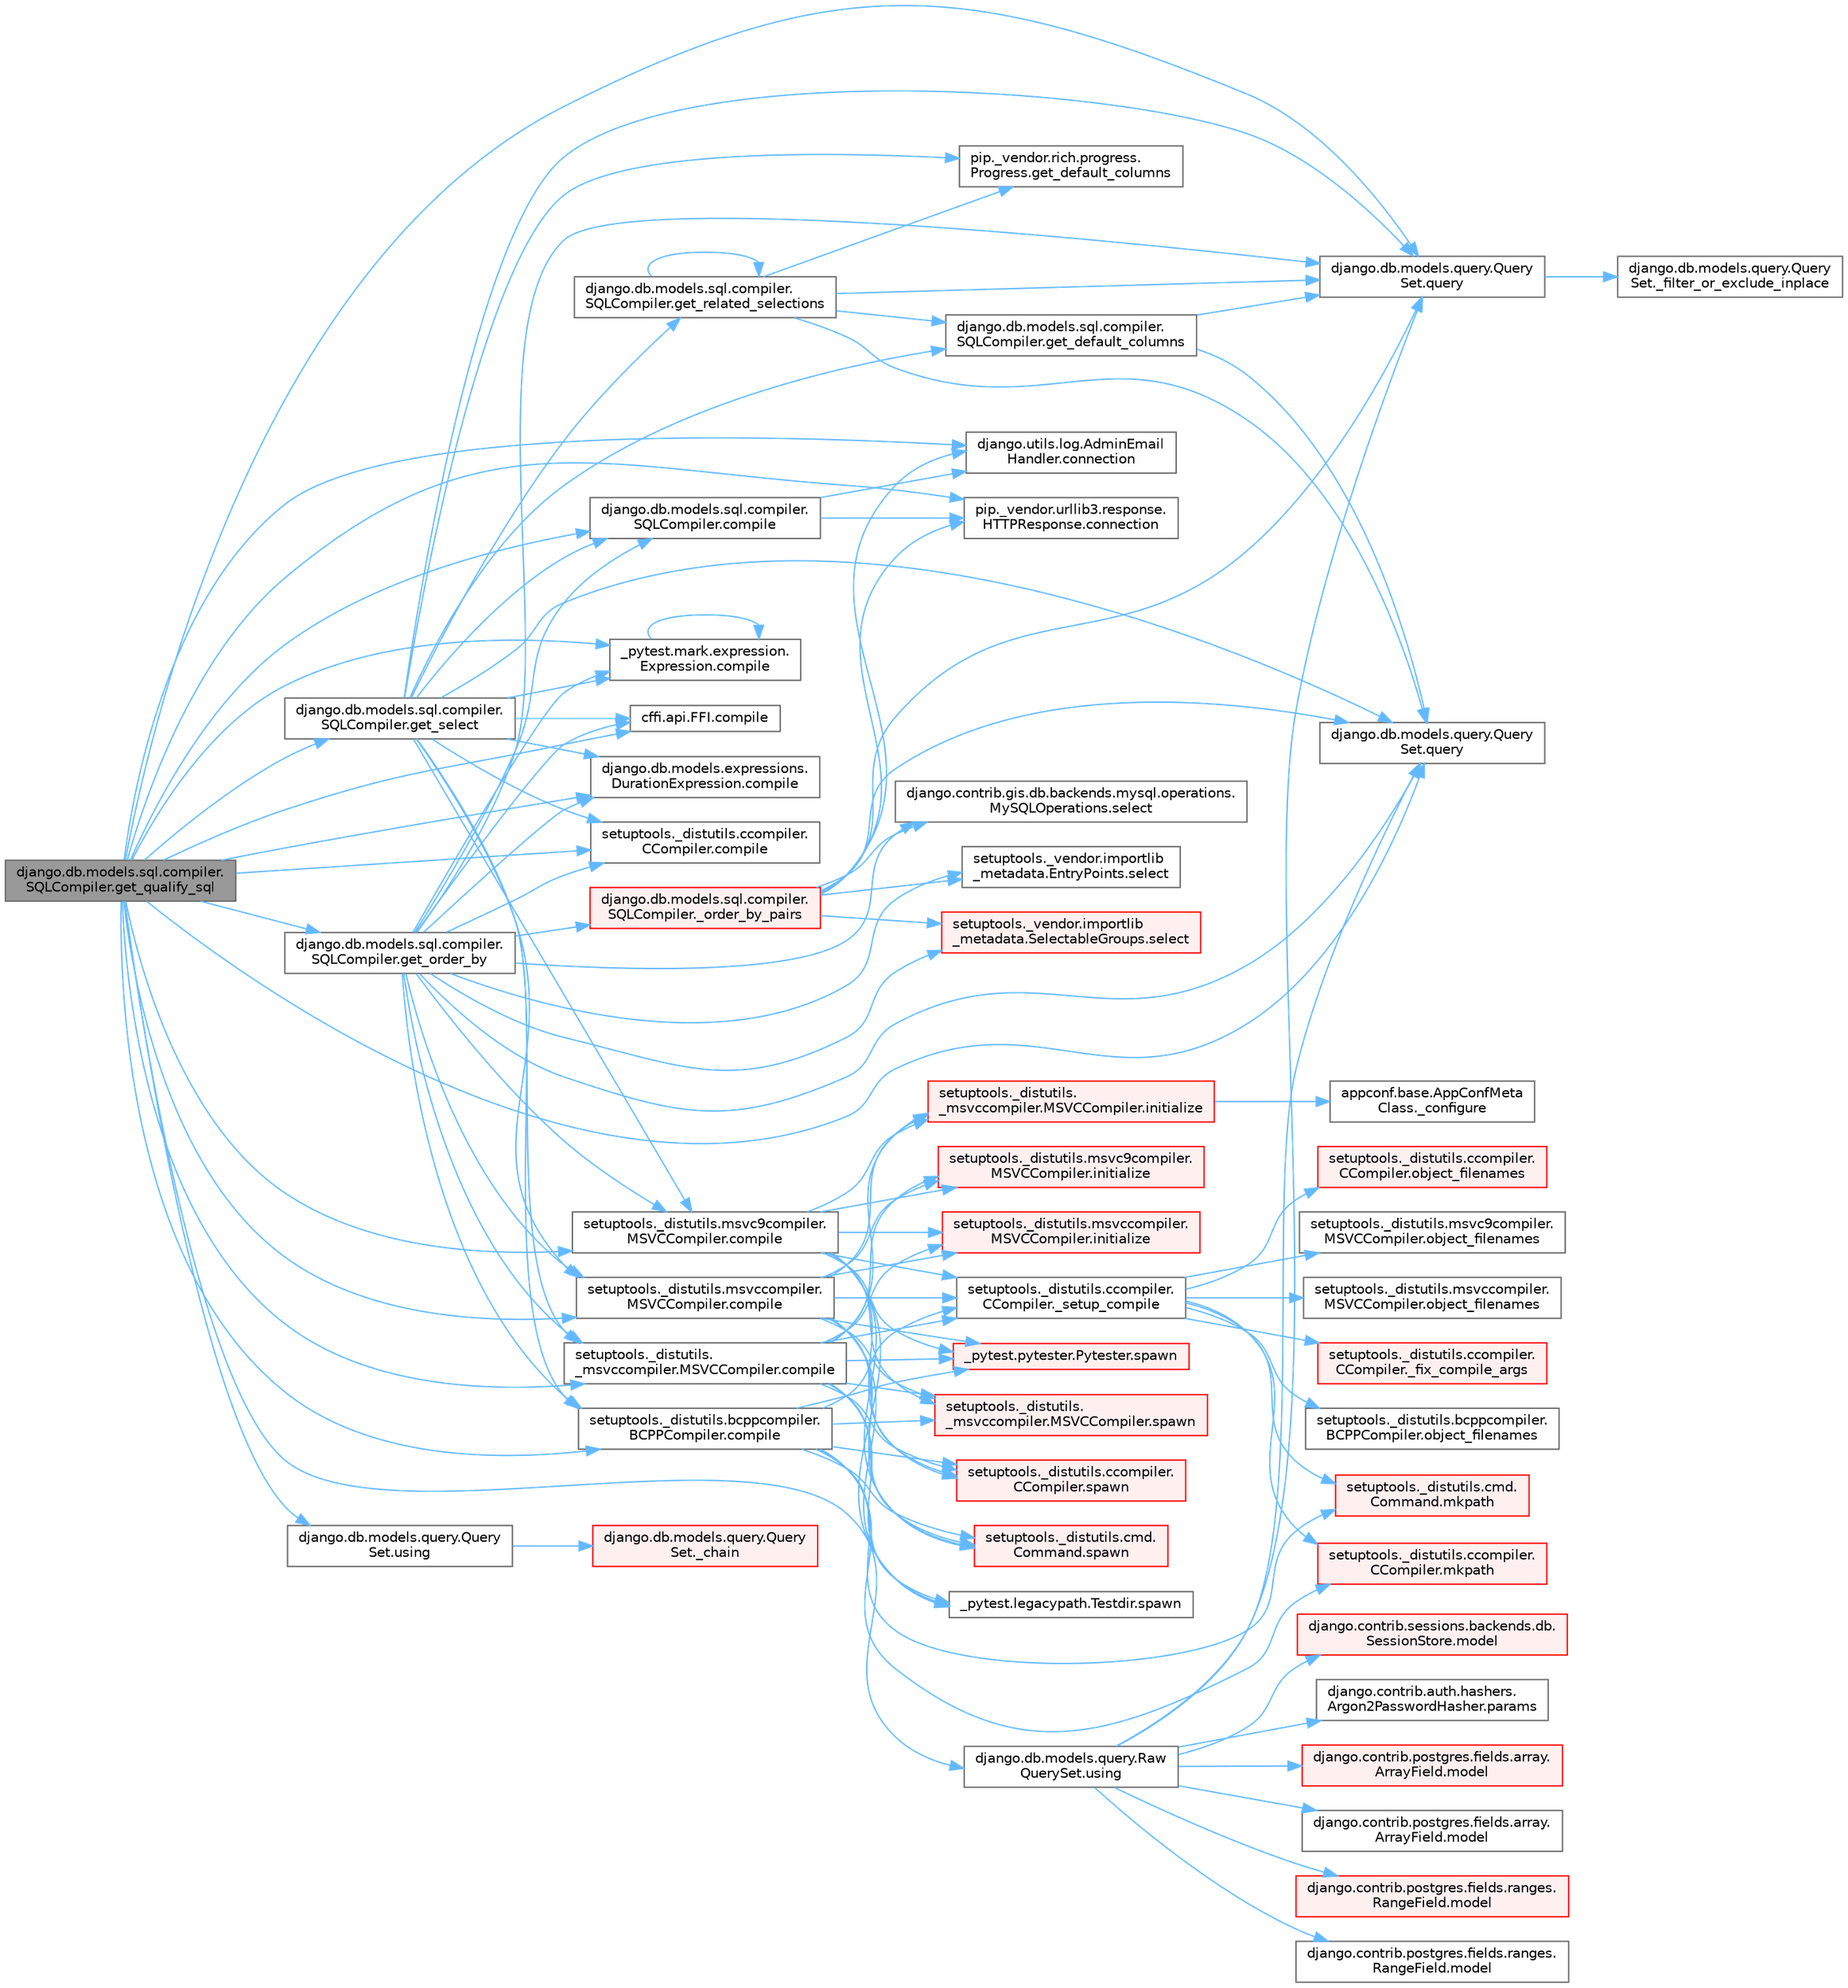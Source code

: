 digraph "django.db.models.sql.compiler.SQLCompiler.get_qualify_sql"
{
 // LATEX_PDF_SIZE
  bgcolor="transparent";
  edge [fontname=Helvetica,fontsize=10,labelfontname=Helvetica,labelfontsize=10];
  node [fontname=Helvetica,fontsize=10,shape=box,height=0.2,width=0.4];
  rankdir="LR";
  Node1 [id="Node000001",label="django.db.models.sql.compiler.\lSQLCompiler.get_qualify_sql",height=0.2,width=0.4,color="gray40", fillcolor="grey60", style="filled", fontcolor="black",tooltip=" "];
  Node1 -> Node2 [id="edge1_Node000001_Node000002",color="steelblue1",style="solid",tooltip=" "];
  Node2 [id="Node000002",label="_pytest.mark.expression.\lExpression.compile",height=0.2,width=0.4,color="grey40", fillcolor="white", style="filled",URL="$class__pytest_1_1mark_1_1expression_1_1_expression.html#a487c179805cbb1d7475c2ca8154c96fa",tooltip=" "];
  Node2 -> Node2 [id="edge2_Node000002_Node000002",color="steelblue1",style="solid",tooltip=" "];
  Node1 -> Node3 [id="edge3_Node000001_Node000003",color="steelblue1",style="solid",tooltip=" "];
  Node3 [id="Node000003",label="cffi.api.FFI.compile",height=0.2,width=0.4,color="grey40", fillcolor="white", style="filled",URL="$classcffi_1_1api_1_1_f_f_i.html#aa299db05eaf9e8845167d09760888799",tooltip=" "];
  Node1 -> Node4 [id="edge4_Node000001_Node000004",color="steelblue1",style="solid",tooltip=" "];
  Node4 [id="Node000004",label="django.db.models.expressions.\lDurationExpression.compile",height=0.2,width=0.4,color="grey40", fillcolor="white", style="filled",URL="$classdjango_1_1db_1_1models_1_1expressions_1_1_duration_expression.html#a47b1a07b0eadb9722fcd50f98312abc9",tooltip=" "];
  Node1 -> Node5 [id="edge5_Node000001_Node000005",color="steelblue1",style="solid",tooltip=" "];
  Node5 [id="Node000005",label="django.db.models.sql.compiler.\lSQLCompiler.compile",height=0.2,width=0.4,color="grey40", fillcolor="white", style="filled",URL="$classdjango_1_1db_1_1models_1_1sql_1_1compiler_1_1_s_q_l_compiler.html#aa04036f15ac7916f9be1c43e8ace807a",tooltip=" "];
  Node5 -> Node6 [id="edge6_Node000005_Node000006",color="steelblue1",style="solid",tooltip=" "];
  Node6 [id="Node000006",label="django.utils.log.AdminEmail\lHandler.connection",height=0.2,width=0.4,color="grey40", fillcolor="white", style="filled",URL="$classdjango_1_1utils_1_1log_1_1_admin_email_handler.html#a545b5f7ec55a857fe1ca7836814a0760",tooltip=" "];
  Node5 -> Node7 [id="edge7_Node000005_Node000007",color="steelblue1",style="solid",tooltip=" "];
  Node7 [id="Node000007",label="pip._vendor.urllib3.response.\lHTTPResponse.connection",height=0.2,width=0.4,color="grey40", fillcolor="white", style="filled",URL="$classpip_1_1__vendor_1_1urllib3_1_1response_1_1_h_t_t_p_response.html#a9002314624685de3bbf9b84bdc87fef8",tooltip=" "];
  Node1 -> Node8 [id="edge8_Node000001_Node000008",color="steelblue1",style="solid",tooltip=" "];
  Node8 [id="Node000008",label="setuptools._distutils.\l_msvccompiler.MSVCCompiler.compile",height=0.2,width=0.4,color="grey40", fillcolor="white", style="filled",URL="$classsetuptools_1_1__distutils_1_1__msvccompiler_1_1_m_s_v_c_compiler.html#a120b859ab4fa415afafa55d41da93d6d",tooltip=" "];
  Node8 -> Node9 [id="edge9_Node000008_Node000009",color="steelblue1",style="solid",tooltip=" "];
  Node9 [id="Node000009",label="setuptools._distutils.ccompiler.\lCCompiler._setup_compile",height=0.2,width=0.4,color="grey40", fillcolor="white", style="filled",URL="$classsetuptools_1_1__distutils_1_1ccompiler_1_1_c_compiler.html#ac4b66c43e3d07440afc7e38b4d1fdf2e",tooltip=" "];
  Node9 -> Node10 [id="edge10_Node000009_Node000010",color="steelblue1",style="solid",tooltip=" "];
  Node10 [id="Node000010",label="setuptools._distutils.ccompiler.\lCCompiler._fix_compile_args",height=0.2,width=0.4,color="red", fillcolor="#FFF0F0", style="filled",URL="$classsetuptools_1_1__distutils_1_1ccompiler_1_1_c_compiler.html#adf6e856960886280bc5b7b6ab98da11e",tooltip=" "];
  Node9 -> Node12 [id="edge11_Node000009_Node000012",color="steelblue1",style="solid",tooltip=" "];
  Node12 [id="Node000012",label="setuptools._distutils.ccompiler.\lCCompiler.mkpath",height=0.2,width=0.4,color="red", fillcolor="#FFF0F0", style="filled",URL="$classsetuptools_1_1__distutils_1_1ccompiler_1_1_c_compiler.html#a84a377626d580d0a9c7af626de535910",tooltip=" "];
  Node9 -> Node15 [id="edge12_Node000009_Node000015",color="steelblue1",style="solid",tooltip=" "];
  Node15 [id="Node000015",label="setuptools._distutils.cmd.\lCommand.mkpath",height=0.2,width=0.4,color="red", fillcolor="#FFF0F0", style="filled",URL="$classsetuptools_1_1__distutils_1_1cmd_1_1_command.html#ac5192d4d0c02e64755ea4a522d48c4ab",tooltip=" "];
  Node9 -> Node16 [id="edge13_Node000009_Node000016",color="steelblue1",style="solid",tooltip=" "];
  Node16 [id="Node000016",label="setuptools._distutils.bcppcompiler.\lBCPPCompiler.object_filenames",height=0.2,width=0.4,color="grey40", fillcolor="white", style="filled",URL="$classsetuptools_1_1__distutils_1_1bcppcompiler_1_1_b_c_p_p_compiler.html#ac747bc57c726c811b4fb1ccc28c61f01",tooltip=" "];
  Node9 -> Node17 [id="edge14_Node000009_Node000017",color="steelblue1",style="solid",tooltip=" "];
  Node17 [id="Node000017",label="setuptools._distutils.ccompiler.\lCCompiler.object_filenames",height=0.2,width=0.4,color="red", fillcolor="#FFF0F0", style="filled",URL="$classsetuptools_1_1__distutils_1_1ccompiler_1_1_c_compiler.html#ab827c9ddfe9c9f62a450b86dd8aaa1b1",tooltip=" "];
  Node9 -> Node24 [id="edge15_Node000009_Node000024",color="steelblue1",style="solid",tooltip=" "];
  Node24 [id="Node000024",label="setuptools._distutils.msvc9compiler.\lMSVCCompiler.object_filenames",height=0.2,width=0.4,color="grey40", fillcolor="white", style="filled",URL="$classsetuptools_1_1__distutils_1_1msvc9compiler_1_1_m_s_v_c_compiler.html#a39cc5c2c89a083409fd8493ccc8ec93f",tooltip=" "];
  Node9 -> Node25 [id="edge16_Node000009_Node000025",color="steelblue1",style="solid",tooltip=" "];
  Node25 [id="Node000025",label="setuptools._distutils.msvccompiler.\lMSVCCompiler.object_filenames",height=0.2,width=0.4,color="grey40", fillcolor="white", style="filled",URL="$classsetuptools_1_1__distutils_1_1msvccompiler_1_1_m_s_v_c_compiler.html#a0a24fd7f09e7c261d131d65e4f8462d4",tooltip=" "];
  Node8 -> Node26 [id="edge17_Node000008_Node000026",color="steelblue1",style="solid",tooltip=" "];
  Node26 [id="Node000026",label="setuptools._distutils.\l_msvccompiler.MSVCCompiler.initialize",height=0.2,width=0.4,color="red", fillcolor="#FFF0F0", style="filled",URL="$classsetuptools_1_1__distutils_1_1__msvccompiler_1_1_m_s_v_c_compiler.html#a43401b9cd5fe5aa3b85704cff01fda01",tooltip=" "];
  Node26 -> Node27 [id="edge18_Node000026_Node000027",color="steelblue1",style="solid",tooltip=" "];
  Node27 [id="Node000027",label="appconf.base.AppConfMeta\lClass._configure",height=0.2,width=0.4,color="grey40", fillcolor="white", style="filled",URL="$classappconf_1_1base_1_1_app_conf_meta_class.html#a0723fc70358e3656b91784ee70ed33ab",tooltip=" "];
  Node8 -> Node33 [id="edge19_Node000008_Node000033",color="steelblue1",style="solid",tooltip=" "];
  Node33 [id="Node000033",label="setuptools._distutils.msvc9compiler.\lMSVCCompiler.initialize",height=0.2,width=0.4,color="red", fillcolor="#FFF0F0", style="filled",URL="$classsetuptools_1_1__distutils_1_1msvc9compiler_1_1_m_s_v_c_compiler.html#a94f057de1dc9158080035d0acd89412f",tooltip=" "];
  Node8 -> Node36 [id="edge20_Node000008_Node000036",color="steelblue1",style="solid",tooltip=" "];
  Node36 [id="Node000036",label="setuptools._distutils.msvccompiler.\lMSVCCompiler.initialize",height=0.2,width=0.4,color="red", fillcolor="#FFF0F0", style="filled",URL="$classsetuptools_1_1__distutils_1_1msvccompiler_1_1_m_s_v_c_compiler.html#a622c75ec314a3e866578248e9bfcef28",tooltip=" "];
  Node8 -> Node37 [id="edge21_Node000008_Node000037",color="steelblue1",style="solid",tooltip=" "];
  Node37 [id="Node000037",label="_pytest.legacypath.Testdir.spawn",height=0.2,width=0.4,color="grey40", fillcolor="white", style="filled",URL="$class__pytest_1_1legacypath_1_1_testdir.html#a7b90d7cbf3ce3f79ac2880b56ffe3c9c",tooltip=" "];
  Node8 -> Node38 [id="edge22_Node000008_Node000038",color="steelblue1",style="solid",tooltip=" "];
  Node38 [id="Node000038",label="_pytest.pytester.Pytester.spawn",height=0.2,width=0.4,color="red", fillcolor="#FFF0F0", style="filled",URL="$class__pytest_1_1pytester_1_1_pytester.html#abebb7155ff193e7514ef38b8569e6b58",tooltip=" "];
  Node8 -> Node2657 [id="edge23_Node000008_Node002657",color="steelblue1",style="solid",tooltip=" "];
  Node2657 [id="Node002657",label="setuptools._distutils.\l_msvccompiler.MSVCCompiler.spawn",height=0.2,width=0.4,color="red", fillcolor="#FFF0F0", style="filled",URL="$classsetuptools_1_1__distutils_1_1__msvccompiler_1_1_m_s_v_c_compiler.html#a9aa3de4c16c1786efcbc72a361aadb66",tooltip=" "];
  Node8 -> Node2659 [id="edge24_Node000008_Node002659",color="steelblue1",style="solid",tooltip=" "];
  Node2659 [id="Node002659",label="setuptools._distutils.ccompiler.\lCCompiler.spawn",height=0.2,width=0.4,color="red", fillcolor="#FFF0F0", style="filled",URL="$classsetuptools_1_1__distutils_1_1ccompiler_1_1_c_compiler.html#af513247d5bdabdc090f42e431d7da74f",tooltip=" "];
  Node8 -> Node2660 [id="edge25_Node000008_Node002660",color="steelblue1",style="solid",tooltip=" "];
  Node2660 [id="Node002660",label="setuptools._distutils.cmd.\lCommand.spawn",height=0.2,width=0.4,color="red", fillcolor="#FFF0F0", style="filled",URL="$classsetuptools_1_1__distutils_1_1cmd_1_1_command.html#a9d990023ef8ad29009426c7facf05efb",tooltip=" "];
  Node1 -> Node4543 [id="edge26_Node000001_Node004543",color="steelblue1",style="solid",tooltip=" "];
  Node4543 [id="Node004543",label="setuptools._distutils.bcppcompiler.\lBCPPCompiler.compile",height=0.2,width=0.4,color="grey40", fillcolor="white", style="filled",URL="$classsetuptools_1_1__distutils_1_1bcppcompiler_1_1_b_c_p_p_compiler.html#add8958f9b0f0d3a834bd12e6c33ed4a4",tooltip=" "];
  Node4543 -> Node9 [id="edge27_Node004543_Node000009",color="steelblue1",style="solid",tooltip=" "];
  Node4543 -> Node12 [id="edge28_Node004543_Node000012",color="steelblue1",style="solid",tooltip=" "];
  Node4543 -> Node15 [id="edge29_Node004543_Node000015",color="steelblue1",style="solid",tooltip=" "];
  Node4543 -> Node37 [id="edge30_Node004543_Node000037",color="steelblue1",style="solid",tooltip=" "];
  Node4543 -> Node38 [id="edge31_Node004543_Node000038",color="steelblue1",style="solid",tooltip=" "];
  Node4543 -> Node2657 [id="edge32_Node004543_Node002657",color="steelblue1",style="solid",tooltip=" "];
  Node4543 -> Node2659 [id="edge33_Node004543_Node002659",color="steelblue1",style="solid",tooltip=" "];
  Node4543 -> Node2660 [id="edge34_Node004543_Node002660",color="steelblue1",style="solid",tooltip=" "];
  Node1 -> Node4544 [id="edge35_Node000001_Node004544",color="steelblue1",style="solid",tooltip=" "];
  Node4544 [id="Node004544",label="setuptools._distutils.ccompiler.\lCCompiler.compile",height=0.2,width=0.4,color="grey40", fillcolor="white", style="filled",URL="$classsetuptools_1_1__distutils_1_1ccompiler_1_1_c_compiler.html#af627563c92fd0bea9506ee19020bdd44",tooltip=" "];
  Node1 -> Node4545 [id="edge36_Node000001_Node004545",color="steelblue1",style="solid",tooltip=" "];
  Node4545 [id="Node004545",label="setuptools._distutils.msvc9compiler.\lMSVCCompiler.compile",height=0.2,width=0.4,color="grey40", fillcolor="white", style="filled",URL="$classsetuptools_1_1__distutils_1_1msvc9compiler_1_1_m_s_v_c_compiler.html#acef92f6a3e5ca1da81edac6c4eb13394",tooltip=" "];
  Node4545 -> Node9 [id="edge37_Node004545_Node000009",color="steelblue1",style="solid",tooltip=" "];
  Node4545 -> Node26 [id="edge38_Node004545_Node000026",color="steelblue1",style="solid",tooltip=" "];
  Node4545 -> Node33 [id="edge39_Node004545_Node000033",color="steelblue1",style="solid",tooltip=" "];
  Node4545 -> Node36 [id="edge40_Node004545_Node000036",color="steelblue1",style="solid",tooltip=" "];
  Node4545 -> Node37 [id="edge41_Node004545_Node000037",color="steelblue1",style="solid",tooltip=" "];
  Node4545 -> Node38 [id="edge42_Node004545_Node000038",color="steelblue1",style="solid",tooltip=" "];
  Node4545 -> Node2657 [id="edge43_Node004545_Node002657",color="steelblue1",style="solid",tooltip=" "];
  Node4545 -> Node2659 [id="edge44_Node004545_Node002659",color="steelblue1",style="solid",tooltip=" "];
  Node4545 -> Node2660 [id="edge45_Node004545_Node002660",color="steelblue1",style="solid",tooltip=" "];
  Node1 -> Node4546 [id="edge46_Node000001_Node004546",color="steelblue1",style="solid",tooltip=" "];
  Node4546 [id="Node004546",label="setuptools._distutils.msvccompiler.\lMSVCCompiler.compile",height=0.2,width=0.4,color="grey40", fillcolor="white", style="filled",URL="$classsetuptools_1_1__distutils_1_1msvccompiler_1_1_m_s_v_c_compiler.html#a0b94993c995adcbeba0bd04caff0905a",tooltip=" "];
  Node4546 -> Node9 [id="edge47_Node004546_Node000009",color="steelblue1",style="solid",tooltip=" "];
  Node4546 -> Node26 [id="edge48_Node004546_Node000026",color="steelblue1",style="solid",tooltip=" "];
  Node4546 -> Node33 [id="edge49_Node004546_Node000033",color="steelblue1",style="solid",tooltip=" "];
  Node4546 -> Node36 [id="edge50_Node004546_Node000036",color="steelblue1",style="solid",tooltip=" "];
  Node4546 -> Node37 [id="edge51_Node004546_Node000037",color="steelblue1",style="solid",tooltip=" "];
  Node4546 -> Node38 [id="edge52_Node004546_Node000038",color="steelblue1",style="solid",tooltip=" "];
  Node4546 -> Node2657 [id="edge53_Node004546_Node002657",color="steelblue1",style="solid",tooltip=" "];
  Node4546 -> Node2659 [id="edge54_Node004546_Node002659",color="steelblue1",style="solid",tooltip=" "];
  Node4546 -> Node2660 [id="edge55_Node004546_Node002660",color="steelblue1",style="solid",tooltip=" "];
  Node1 -> Node6 [id="edge56_Node000001_Node000006",color="steelblue1",style="solid",tooltip=" "];
  Node1 -> Node7 [id="edge57_Node000001_Node000007",color="steelblue1",style="solid",tooltip=" "];
  Node1 -> Node4547 [id="edge58_Node000001_Node004547",color="steelblue1",style="solid",tooltip=" "];
  Node4547 [id="Node004547",label="django.db.models.sql.compiler.\lSQLCompiler.get_order_by",height=0.2,width=0.4,color="grey40", fillcolor="white", style="filled",URL="$classdjango_1_1db_1_1models_1_1sql_1_1compiler_1_1_s_q_l_compiler.html#a85a625d03b1e87e5dc6f2ea7e93fef1a",tooltip=" "];
  Node4547 -> Node4548 [id="edge59_Node004547_Node004548",color="steelblue1",style="solid",tooltip=" "];
  Node4548 [id="Node004548",label="django.db.models.sql.compiler.\lSQLCompiler._order_by_pairs",height=0.2,width=0.4,color="red", fillcolor="#FFF0F0", style="filled",URL="$classdjango_1_1db_1_1models_1_1sql_1_1compiler_1_1_s_q_l_compiler.html#aadc45c88889716b107b99e9f2e76f591",tooltip=" "];
  Node4548 -> Node6 [id="edge60_Node004548_Node000006",color="steelblue1",style="solid",tooltip=" "];
  Node4548 -> Node7 [id="edge61_Node004548_Node000007",color="steelblue1",style="solid",tooltip=" "];
  Node4548 -> Node101 [id="edge62_Node004548_Node000101",color="steelblue1",style="solid",tooltip=" "];
  Node101 [id="Node000101",label="django.db.models.query.Query\lSet.query",height=0.2,width=0.4,color="grey40", fillcolor="white", style="filled",URL="$classdjango_1_1db_1_1models_1_1query_1_1_query_set.html#a8028ed81b109acb162489dbd16604c83",tooltip=" "];
  Node101 -> Node102 [id="edge63_Node000101_Node000102",color="steelblue1",style="solid",tooltip=" "];
  Node102 [id="Node000102",label="django.db.models.query.Query\lSet._filter_or_exclude_inplace",height=0.2,width=0.4,color="grey40", fillcolor="white", style="filled",URL="$classdjango_1_1db_1_1models_1_1query_1_1_query_set.html#aabeb9102e4ff687eea5dc3a6d54a8a29",tooltip=" "];
  Node4548 -> Node103 [id="edge64_Node004548_Node000103",color="steelblue1",style="solid",tooltip=" "];
  Node103 [id="Node000103",label="django.db.models.query.Query\lSet.query",height=0.2,width=0.4,color="grey40", fillcolor="white", style="filled",URL="$classdjango_1_1db_1_1models_1_1query_1_1_query_set.html#a0b0307a9b3f65303afb2c5783372d2c2",tooltip=" "];
  Node4548 -> Node1267 [id="edge65_Node004548_Node001267",color="steelblue1",style="solid",tooltip=" "];
  Node1267 [id="Node001267",label="django.contrib.gis.db.backends.mysql.operations.\lMySQLOperations.select",height=0.2,width=0.4,color="grey40", fillcolor="white", style="filled",URL="$classdjango_1_1contrib_1_1gis_1_1db_1_1backends_1_1mysql_1_1operations_1_1_my_s_q_l_operations.html#a284d53076e3cb34e7be3e29f7a257e29",tooltip=" "];
  Node4548 -> Node1268 [id="edge66_Node004548_Node001268",color="steelblue1",style="solid",tooltip=" "];
  Node1268 [id="Node001268",label="setuptools._vendor.importlib\l_metadata.EntryPoints.select",height=0.2,width=0.4,color="grey40", fillcolor="white", style="filled",URL="$classsetuptools_1_1__vendor_1_1importlib__metadata_1_1_entry_points.html#a9d6f21a90bc8484556c17e7549ec48b8",tooltip=" "];
  Node4548 -> Node1269 [id="edge67_Node004548_Node001269",color="steelblue1",style="solid",tooltip=" "];
  Node1269 [id="Node001269",label="setuptools._vendor.importlib\l_metadata.SelectableGroups.select",height=0.2,width=0.4,color="red", fillcolor="#FFF0F0", style="filled",URL="$classsetuptools_1_1__vendor_1_1importlib__metadata_1_1_selectable_groups.html#a2e1b574df1dfc1d3ddd577f86a13cf46",tooltip=" "];
  Node4547 -> Node2 [id="edge68_Node004547_Node000002",color="steelblue1",style="solid",tooltip=" "];
  Node4547 -> Node3 [id="edge69_Node004547_Node000003",color="steelblue1",style="solid",tooltip=" "];
  Node4547 -> Node4 [id="edge70_Node004547_Node000004",color="steelblue1",style="solid",tooltip=" "];
  Node4547 -> Node5 [id="edge71_Node004547_Node000005",color="steelblue1",style="solid",tooltip=" "];
  Node4547 -> Node8 [id="edge72_Node004547_Node000008",color="steelblue1",style="solid",tooltip=" "];
  Node4547 -> Node4543 [id="edge73_Node004547_Node004543",color="steelblue1",style="solid",tooltip=" "];
  Node4547 -> Node4544 [id="edge74_Node004547_Node004544",color="steelblue1",style="solid",tooltip=" "];
  Node4547 -> Node4545 [id="edge75_Node004547_Node004545",color="steelblue1",style="solid",tooltip=" "];
  Node4547 -> Node4546 [id="edge76_Node004547_Node004546",color="steelblue1",style="solid",tooltip=" "];
  Node4547 -> Node101 [id="edge77_Node004547_Node000101",color="steelblue1",style="solid",tooltip=" "];
  Node4547 -> Node103 [id="edge78_Node004547_Node000103",color="steelblue1",style="solid",tooltip=" "];
  Node4547 -> Node1267 [id="edge79_Node004547_Node001267",color="steelblue1",style="solid",tooltip=" "];
  Node4547 -> Node1268 [id="edge80_Node004547_Node001268",color="steelblue1",style="solid",tooltip=" "];
  Node4547 -> Node1269 [id="edge81_Node004547_Node001269",color="steelblue1",style="solid",tooltip=" "];
  Node1 -> Node4552 [id="edge82_Node000001_Node004552",color="steelblue1",style="solid",tooltip=" "];
  Node4552 [id="Node004552",label="django.db.models.sql.compiler.\lSQLCompiler.get_select",height=0.2,width=0.4,color="grey40", fillcolor="white", style="filled",URL="$classdjango_1_1db_1_1models_1_1sql_1_1compiler_1_1_s_q_l_compiler.html#ae45920438395e09bd0e2211c58a50e04",tooltip=" "];
  Node4552 -> Node2 [id="edge83_Node004552_Node000002",color="steelblue1",style="solid",tooltip=" "];
  Node4552 -> Node3 [id="edge84_Node004552_Node000003",color="steelblue1",style="solid",tooltip=" "];
  Node4552 -> Node4 [id="edge85_Node004552_Node000004",color="steelblue1",style="solid",tooltip=" "];
  Node4552 -> Node5 [id="edge86_Node004552_Node000005",color="steelblue1",style="solid",tooltip=" "];
  Node4552 -> Node8 [id="edge87_Node004552_Node000008",color="steelblue1",style="solid",tooltip=" "];
  Node4552 -> Node4543 [id="edge88_Node004552_Node004543",color="steelblue1",style="solid",tooltip=" "];
  Node4552 -> Node4544 [id="edge89_Node004552_Node004544",color="steelblue1",style="solid",tooltip=" "];
  Node4552 -> Node4545 [id="edge90_Node004552_Node004545",color="steelblue1",style="solid",tooltip=" "];
  Node4552 -> Node4546 [id="edge91_Node004552_Node004546",color="steelblue1",style="solid",tooltip=" "];
  Node4552 -> Node4553 [id="edge92_Node004552_Node004553",color="steelblue1",style="solid",tooltip=" "];
  Node4553 [id="Node004553",label="django.db.models.sql.compiler.\lSQLCompiler.get_default_columns",height=0.2,width=0.4,color="grey40", fillcolor="white", style="filled",URL="$classdjango_1_1db_1_1models_1_1sql_1_1compiler_1_1_s_q_l_compiler.html#a1fd79e7a3d13813fed13e69862f37770",tooltip=" "];
  Node4553 -> Node101 [id="edge93_Node004553_Node000101",color="steelblue1",style="solid",tooltip=" "];
  Node4553 -> Node103 [id="edge94_Node004553_Node000103",color="steelblue1",style="solid",tooltip=" "];
  Node4552 -> Node4554 [id="edge95_Node004552_Node004554",color="steelblue1",style="solid",tooltip=" "];
  Node4554 [id="Node004554",label="pip._vendor.rich.progress.\lProgress.get_default_columns",height=0.2,width=0.4,color="grey40", fillcolor="white", style="filled",URL="$classpip_1_1__vendor_1_1rich_1_1progress_1_1_progress.html#affebb1ecfa0db7b0065e7c5c4efb50ea",tooltip=" "];
  Node4552 -> Node4555 [id="edge96_Node004552_Node004555",color="steelblue1",style="solid",tooltip=" "];
  Node4555 [id="Node004555",label="django.db.models.sql.compiler.\lSQLCompiler.get_related_selections",height=0.2,width=0.4,color="grey40", fillcolor="white", style="filled",URL="$classdjango_1_1db_1_1models_1_1sql_1_1compiler_1_1_s_q_l_compiler.html#aee7015626498e3df6714612271bb2b00",tooltip=" "];
  Node4555 -> Node4553 [id="edge97_Node004555_Node004553",color="steelblue1",style="solid",tooltip=" "];
  Node4555 -> Node4554 [id="edge98_Node004555_Node004554",color="steelblue1",style="solid",tooltip=" "];
  Node4555 -> Node4555 [id="edge99_Node004555_Node004555",color="steelblue1",style="solid",tooltip=" "];
  Node4555 -> Node101 [id="edge100_Node004555_Node000101",color="steelblue1",style="solid",tooltip=" "];
  Node4555 -> Node103 [id="edge101_Node004555_Node000103",color="steelblue1",style="solid",tooltip=" "];
  Node4552 -> Node101 [id="edge102_Node004552_Node000101",color="steelblue1",style="solid",tooltip=" "];
  Node4552 -> Node103 [id="edge103_Node004552_Node000103",color="steelblue1",style="solid",tooltip=" "];
  Node1 -> Node101 [id="edge104_Node000001_Node000101",color="steelblue1",style="solid",tooltip=" "];
  Node1 -> Node103 [id="edge105_Node000001_Node000103",color="steelblue1",style="solid",tooltip=" "];
  Node1 -> Node2857 [id="edge106_Node000001_Node002857",color="steelblue1",style="solid",tooltip=" "];
  Node2857 [id="Node002857",label="django.db.models.query.Query\lSet.using",height=0.2,width=0.4,color="grey40", fillcolor="white", style="filled",URL="$classdjango_1_1db_1_1models_1_1query_1_1_query_set.html#a0b29c2fda0f45838531c7d5296e3973f",tooltip=" "];
  Node2857 -> Node109 [id="edge107_Node002857_Node000109",color="steelblue1",style="solid",tooltip=" "];
  Node109 [id="Node000109",label="django.db.models.query.Query\lSet._chain",height=0.2,width=0.4,color="red", fillcolor="#FFF0F0", style="filled",URL="$classdjango_1_1db_1_1models_1_1query_1_1_query_set.html#a182d4dbe4af5d2d79141ccb1e5b0d103",tooltip=" "];
  Node1 -> Node2858 [id="edge108_Node000001_Node002858",color="steelblue1",style="solid",tooltip=" "];
  Node2858 [id="Node002858",label="django.db.models.query.Raw\lQuerySet.using",height=0.2,width=0.4,color="grey40", fillcolor="white", style="filled",URL="$classdjango_1_1db_1_1models_1_1query_1_1_raw_query_set.html#aeec4eed23baff216e73f6ad539c96ab8",tooltip=" "];
  Node2858 -> Node42 [id="edge109_Node002858_Node000042",color="steelblue1",style="solid",tooltip=" "];
  Node42 [id="Node000042",label="django.contrib.postgres.fields.array.\lArrayField.model",height=0.2,width=0.4,color="red", fillcolor="#FFF0F0", style="filled",URL="$classdjango_1_1contrib_1_1postgres_1_1fields_1_1array_1_1_array_field.html#a4402eef4c4784e00671c9f229481f4c1",tooltip=" "];
  Node2858 -> Node43 [id="edge110_Node002858_Node000043",color="steelblue1",style="solid",tooltip=" "];
  Node43 [id="Node000043",label="django.contrib.postgres.fields.array.\lArrayField.model",height=0.2,width=0.4,color="grey40", fillcolor="white", style="filled",URL="$classdjango_1_1contrib_1_1postgres_1_1fields_1_1array_1_1_array_field.html#a50a2796de85f960ca282b56ef2d9446c",tooltip=" "];
  Node2858 -> Node44 [id="edge111_Node002858_Node000044",color="steelblue1",style="solid",tooltip=" "];
  Node44 [id="Node000044",label="django.contrib.postgres.fields.ranges.\lRangeField.model",height=0.2,width=0.4,color="red", fillcolor="#FFF0F0", style="filled",URL="$classdjango_1_1contrib_1_1postgres_1_1fields_1_1ranges_1_1_range_field.html#aa38c2bbd1bad0c8f9b0315ee468867a2",tooltip=" "];
  Node2858 -> Node45 [id="edge112_Node002858_Node000045",color="steelblue1",style="solid",tooltip=" "];
  Node45 [id="Node000045",label="django.contrib.postgres.fields.ranges.\lRangeField.model",height=0.2,width=0.4,color="grey40", fillcolor="white", style="filled",URL="$classdjango_1_1contrib_1_1postgres_1_1fields_1_1ranges_1_1_range_field.html#a91b36827f010affd1ff89569cf40d1af",tooltip=" "];
  Node2858 -> Node46 [id="edge113_Node002858_Node000046",color="steelblue1",style="solid",tooltip=" "];
  Node46 [id="Node000046",label="django.contrib.sessions.backends.db.\lSessionStore.model",height=0.2,width=0.4,color="red", fillcolor="#FFF0F0", style="filled",URL="$classdjango_1_1contrib_1_1sessions_1_1backends_1_1db_1_1_session_store.html#af52cfb4371af389c8bd4a6780274c403",tooltip=" "];
  Node2858 -> Node113 [id="edge114_Node002858_Node000113",color="steelblue1",style="solid",tooltip=" "];
  Node113 [id="Node000113",label="django.contrib.auth.hashers.\lArgon2PasswordHasher.params",height=0.2,width=0.4,color="grey40", fillcolor="white", style="filled",URL="$classdjango_1_1contrib_1_1auth_1_1hashers_1_1_argon2_password_hasher.html#a7ff39876e9800961fb430e95e18f5687",tooltip=" "];
  Node2858 -> Node101 [id="edge115_Node002858_Node000101",color="steelblue1",style="solid",tooltip=" "];
  Node2858 -> Node103 [id="edge116_Node002858_Node000103",color="steelblue1",style="solid",tooltip=" "];
}
